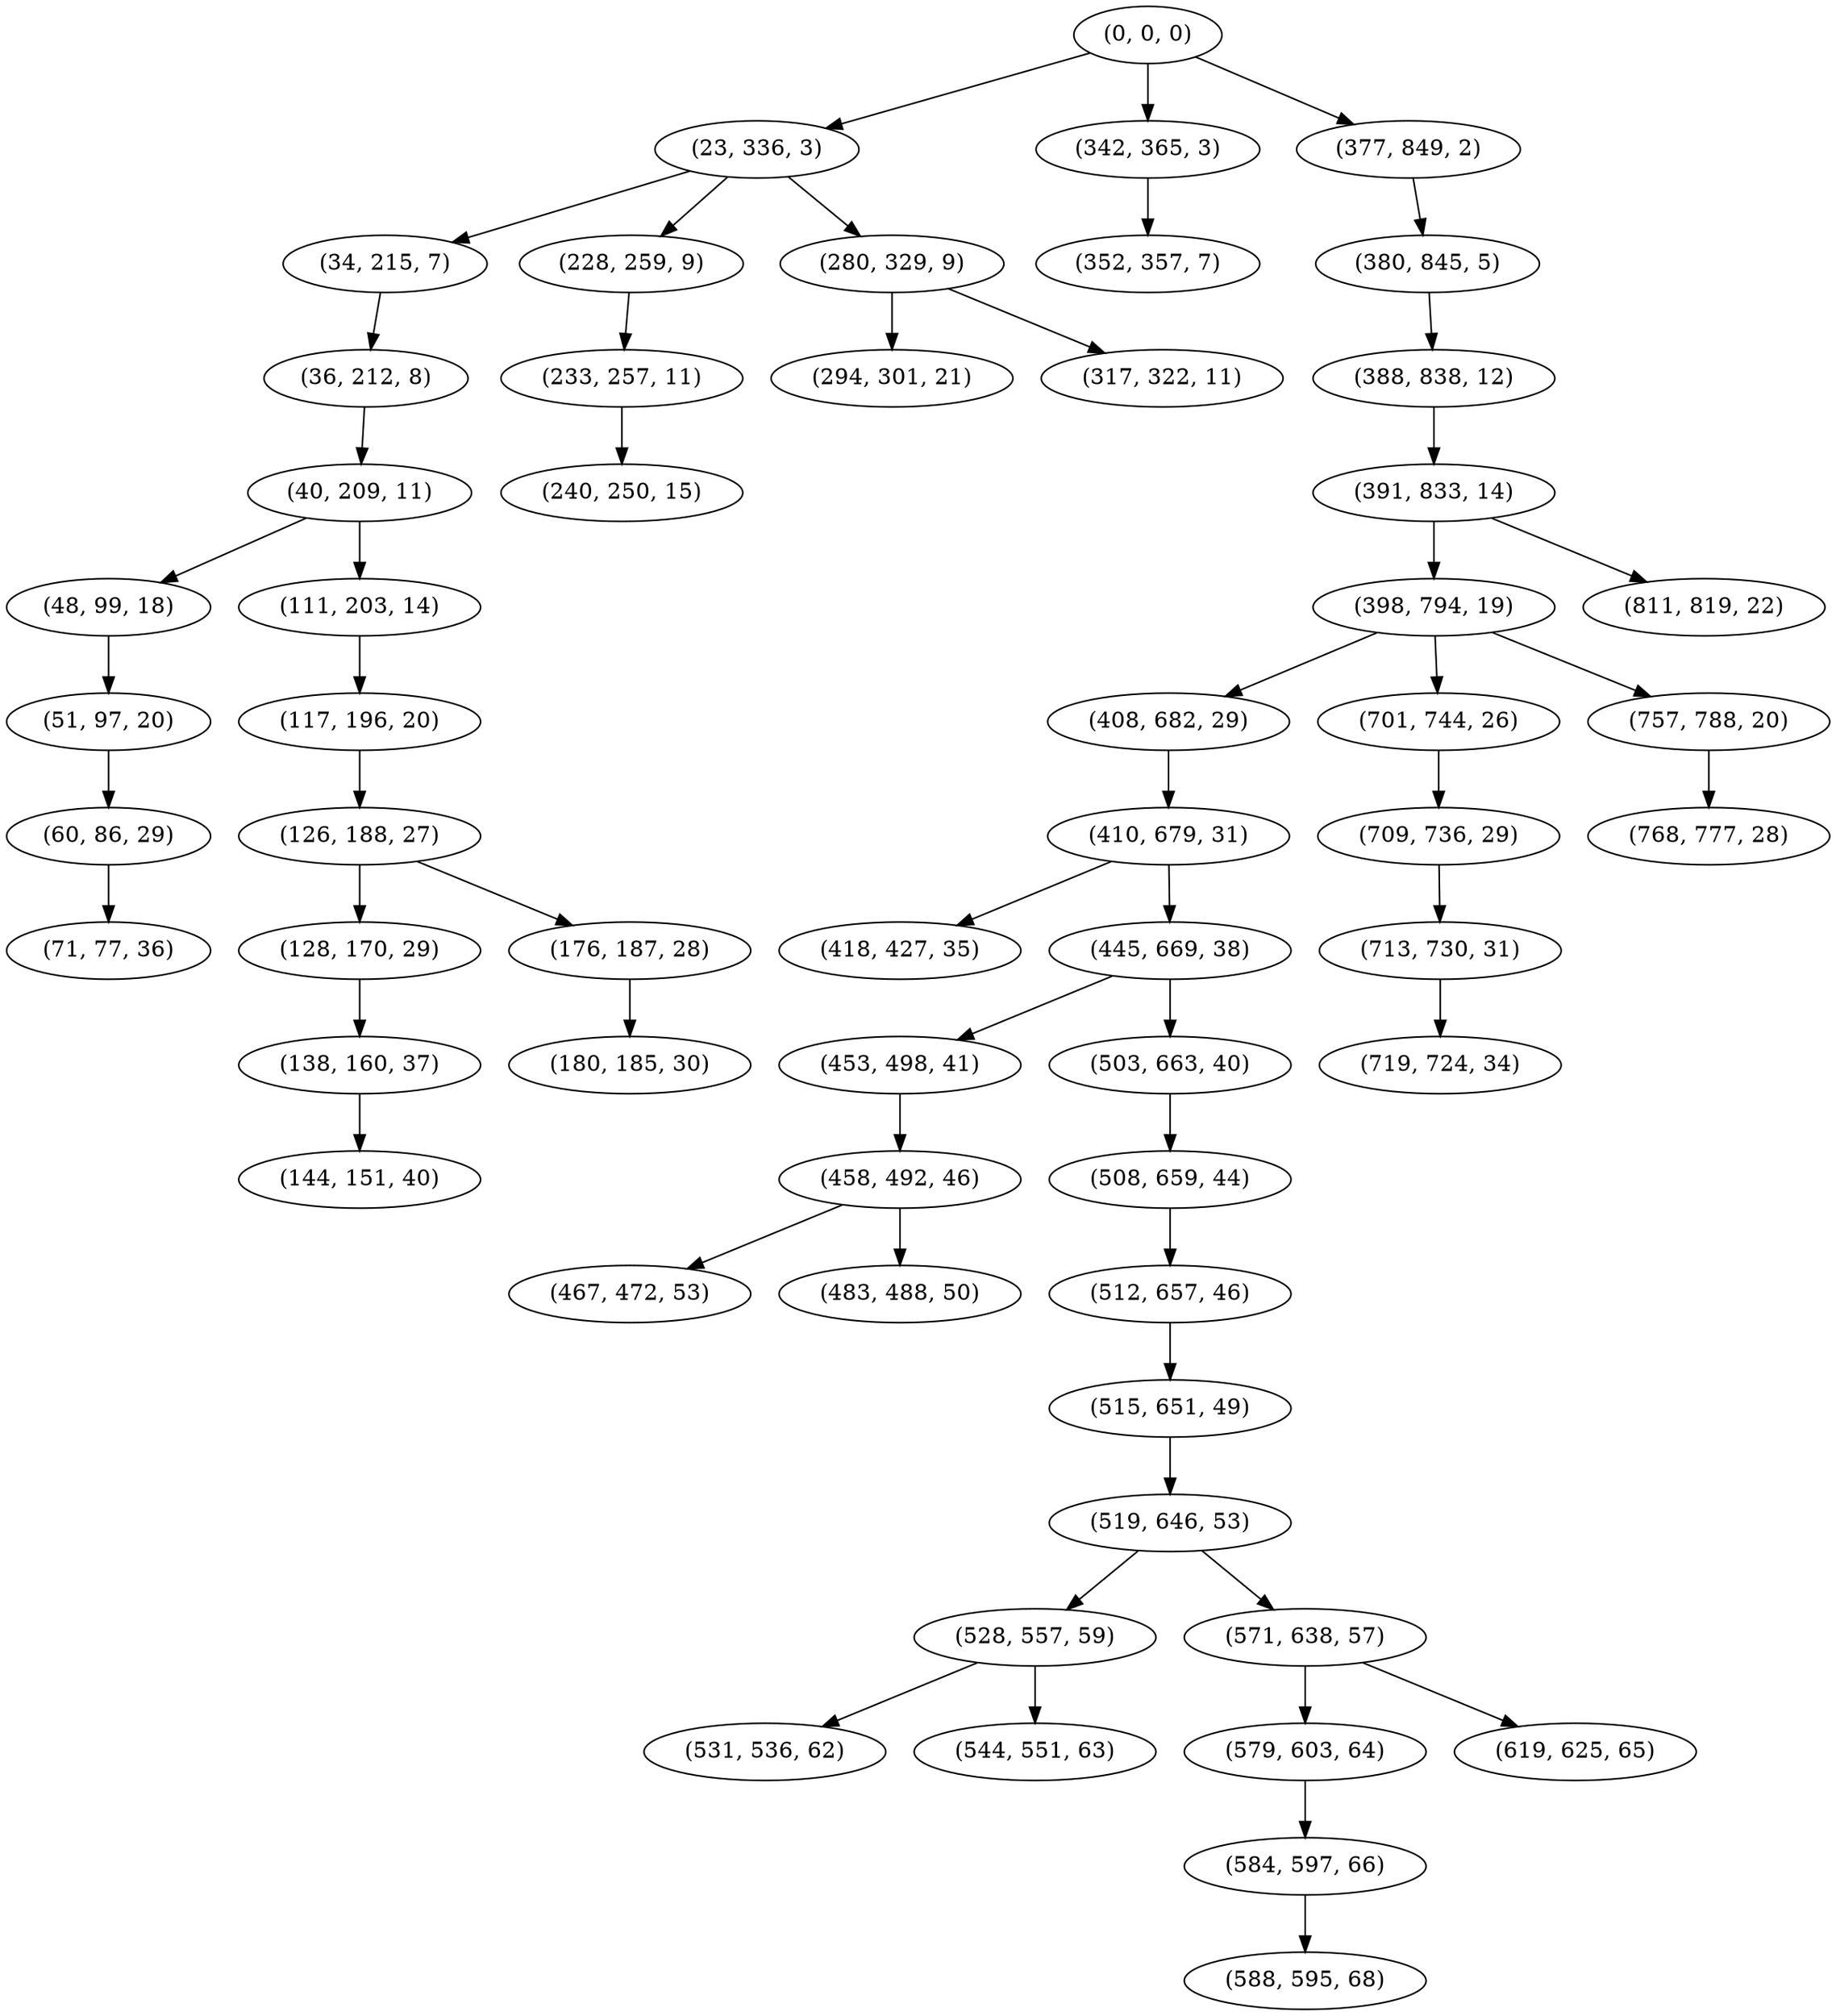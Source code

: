 digraph tree {
    "(0, 0, 0)";
    "(23, 336, 3)";
    "(34, 215, 7)";
    "(36, 212, 8)";
    "(40, 209, 11)";
    "(48, 99, 18)";
    "(51, 97, 20)";
    "(60, 86, 29)";
    "(71, 77, 36)";
    "(111, 203, 14)";
    "(117, 196, 20)";
    "(126, 188, 27)";
    "(128, 170, 29)";
    "(138, 160, 37)";
    "(144, 151, 40)";
    "(176, 187, 28)";
    "(180, 185, 30)";
    "(228, 259, 9)";
    "(233, 257, 11)";
    "(240, 250, 15)";
    "(280, 329, 9)";
    "(294, 301, 21)";
    "(317, 322, 11)";
    "(342, 365, 3)";
    "(352, 357, 7)";
    "(377, 849, 2)";
    "(380, 845, 5)";
    "(388, 838, 12)";
    "(391, 833, 14)";
    "(398, 794, 19)";
    "(408, 682, 29)";
    "(410, 679, 31)";
    "(418, 427, 35)";
    "(445, 669, 38)";
    "(453, 498, 41)";
    "(458, 492, 46)";
    "(467, 472, 53)";
    "(483, 488, 50)";
    "(503, 663, 40)";
    "(508, 659, 44)";
    "(512, 657, 46)";
    "(515, 651, 49)";
    "(519, 646, 53)";
    "(528, 557, 59)";
    "(531, 536, 62)";
    "(544, 551, 63)";
    "(571, 638, 57)";
    "(579, 603, 64)";
    "(584, 597, 66)";
    "(588, 595, 68)";
    "(619, 625, 65)";
    "(701, 744, 26)";
    "(709, 736, 29)";
    "(713, 730, 31)";
    "(719, 724, 34)";
    "(757, 788, 20)";
    "(768, 777, 28)";
    "(811, 819, 22)";
    "(0, 0, 0)" -> "(23, 336, 3)";
    "(0, 0, 0)" -> "(342, 365, 3)";
    "(0, 0, 0)" -> "(377, 849, 2)";
    "(23, 336, 3)" -> "(34, 215, 7)";
    "(23, 336, 3)" -> "(228, 259, 9)";
    "(23, 336, 3)" -> "(280, 329, 9)";
    "(34, 215, 7)" -> "(36, 212, 8)";
    "(36, 212, 8)" -> "(40, 209, 11)";
    "(40, 209, 11)" -> "(48, 99, 18)";
    "(40, 209, 11)" -> "(111, 203, 14)";
    "(48, 99, 18)" -> "(51, 97, 20)";
    "(51, 97, 20)" -> "(60, 86, 29)";
    "(60, 86, 29)" -> "(71, 77, 36)";
    "(111, 203, 14)" -> "(117, 196, 20)";
    "(117, 196, 20)" -> "(126, 188, 27)";
    "(126, 188, 27)" -> "(128, 170, 29)";
    "(126, 188, 27)" -> "(176, 187, 28)";
    "(128, 170, 29)" -> "(138, 160, 37)";
    "(138, 160, 37)" -> "(144, 151, 40)";
    "(176, 187, 28)" -> "(180, 185, 30)";
    "(228, 259, 9)" -> "(233, 257, 11)";
    "(233, 257, 11)" -> "(240, 250, 15)";
    "(280, 329, 9)" -> "(294, 301, 21)";
    "(280, 329, 9)" -> "(317, 322, 11)";
    "(342, 365, 3)" -> "(352, 357, 7)";
    "(377, 849, 2)" -> "(380, 845, 5)";
    "(380, 845, 5)" -> "(388, 838, 12)";
    "(388, 838, 12)" -> "(391, 833, 14)";
    "(391, 833, 14)" -> "(398, 794, 19)";
    "(391, 833, 14)" -> "(811, 819, 22)";
    "(398, 794, 19)" -> "(408, 682, 29)";
    "(398, 794, 19)" -> "(701, 744, 26)";
    "(398, 794, 19)" -> "(757, 788, 20)";
    "(408, 682, 29)" -> "(410, 679, 31)";
    "(410, 679, 31)" -> "(418, 427, 35)";
    "(410, 679, 31)" -> "(445, 669, 38)";
    "(445, 669, 38)" -> "(453, 498, 41)";
    "(445, 669, 38)" -> "(503, 663, 40)";
    "(453, 498, 41)" -> "(458, 492, 46)";
    "(458, 492, 46)" -> "(467, 472, 53)";
    "(458, 492, 46)" -> "(483, 488, 50)";
    "(503, 663, 40)" -> "(508, 659, 44)";
    "(508, 659, 44)" -> "(512, 657, 46)";
    "(512, 657, 46)" -> "(515, 651, 49)";
    "(515, 651, 49)" -> "(519, 646, 53)";
    "(519, 646, 53)" -> "(528, 557, 59)";
    "(519, 646, 53)" -> "(571, 638, 57)";
    "(528, 557, 59)" -> "(531, 536, 62)";
    "(528, 557, 59)" -> "(544, 551, 63)";
    "(571, 638, 57)" -> "(579, 603, 64)";
    "(571, 638, 57)" -> "(619, 625, 65)";
    "(579, 603, 64)" -> "(584, 597, 66)";
    "(584, 597, 66)" -> "(588, 595, 68)";
    "(701, 744, 26)" -> "(709, 736, 29)";
    "(709, 736, 29)" -> "(713, 730, 31)";
    "(713, 730, 31)" -> "(719, 724, 34)";
    "(757, 788, 20)" -> "(768, 777, 28)";
}
